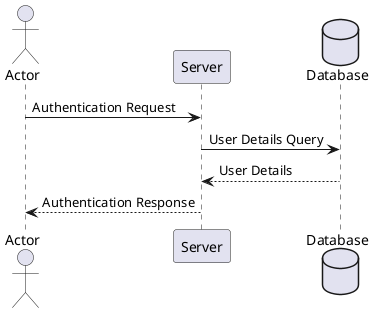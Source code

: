 @startuml

actor Actor as user
participant Server as server
database Database as db



user -> server: Authentication Request
server -> db: User Details Query
db --> server: User Details
server --> user: Authentication Response

@enduml